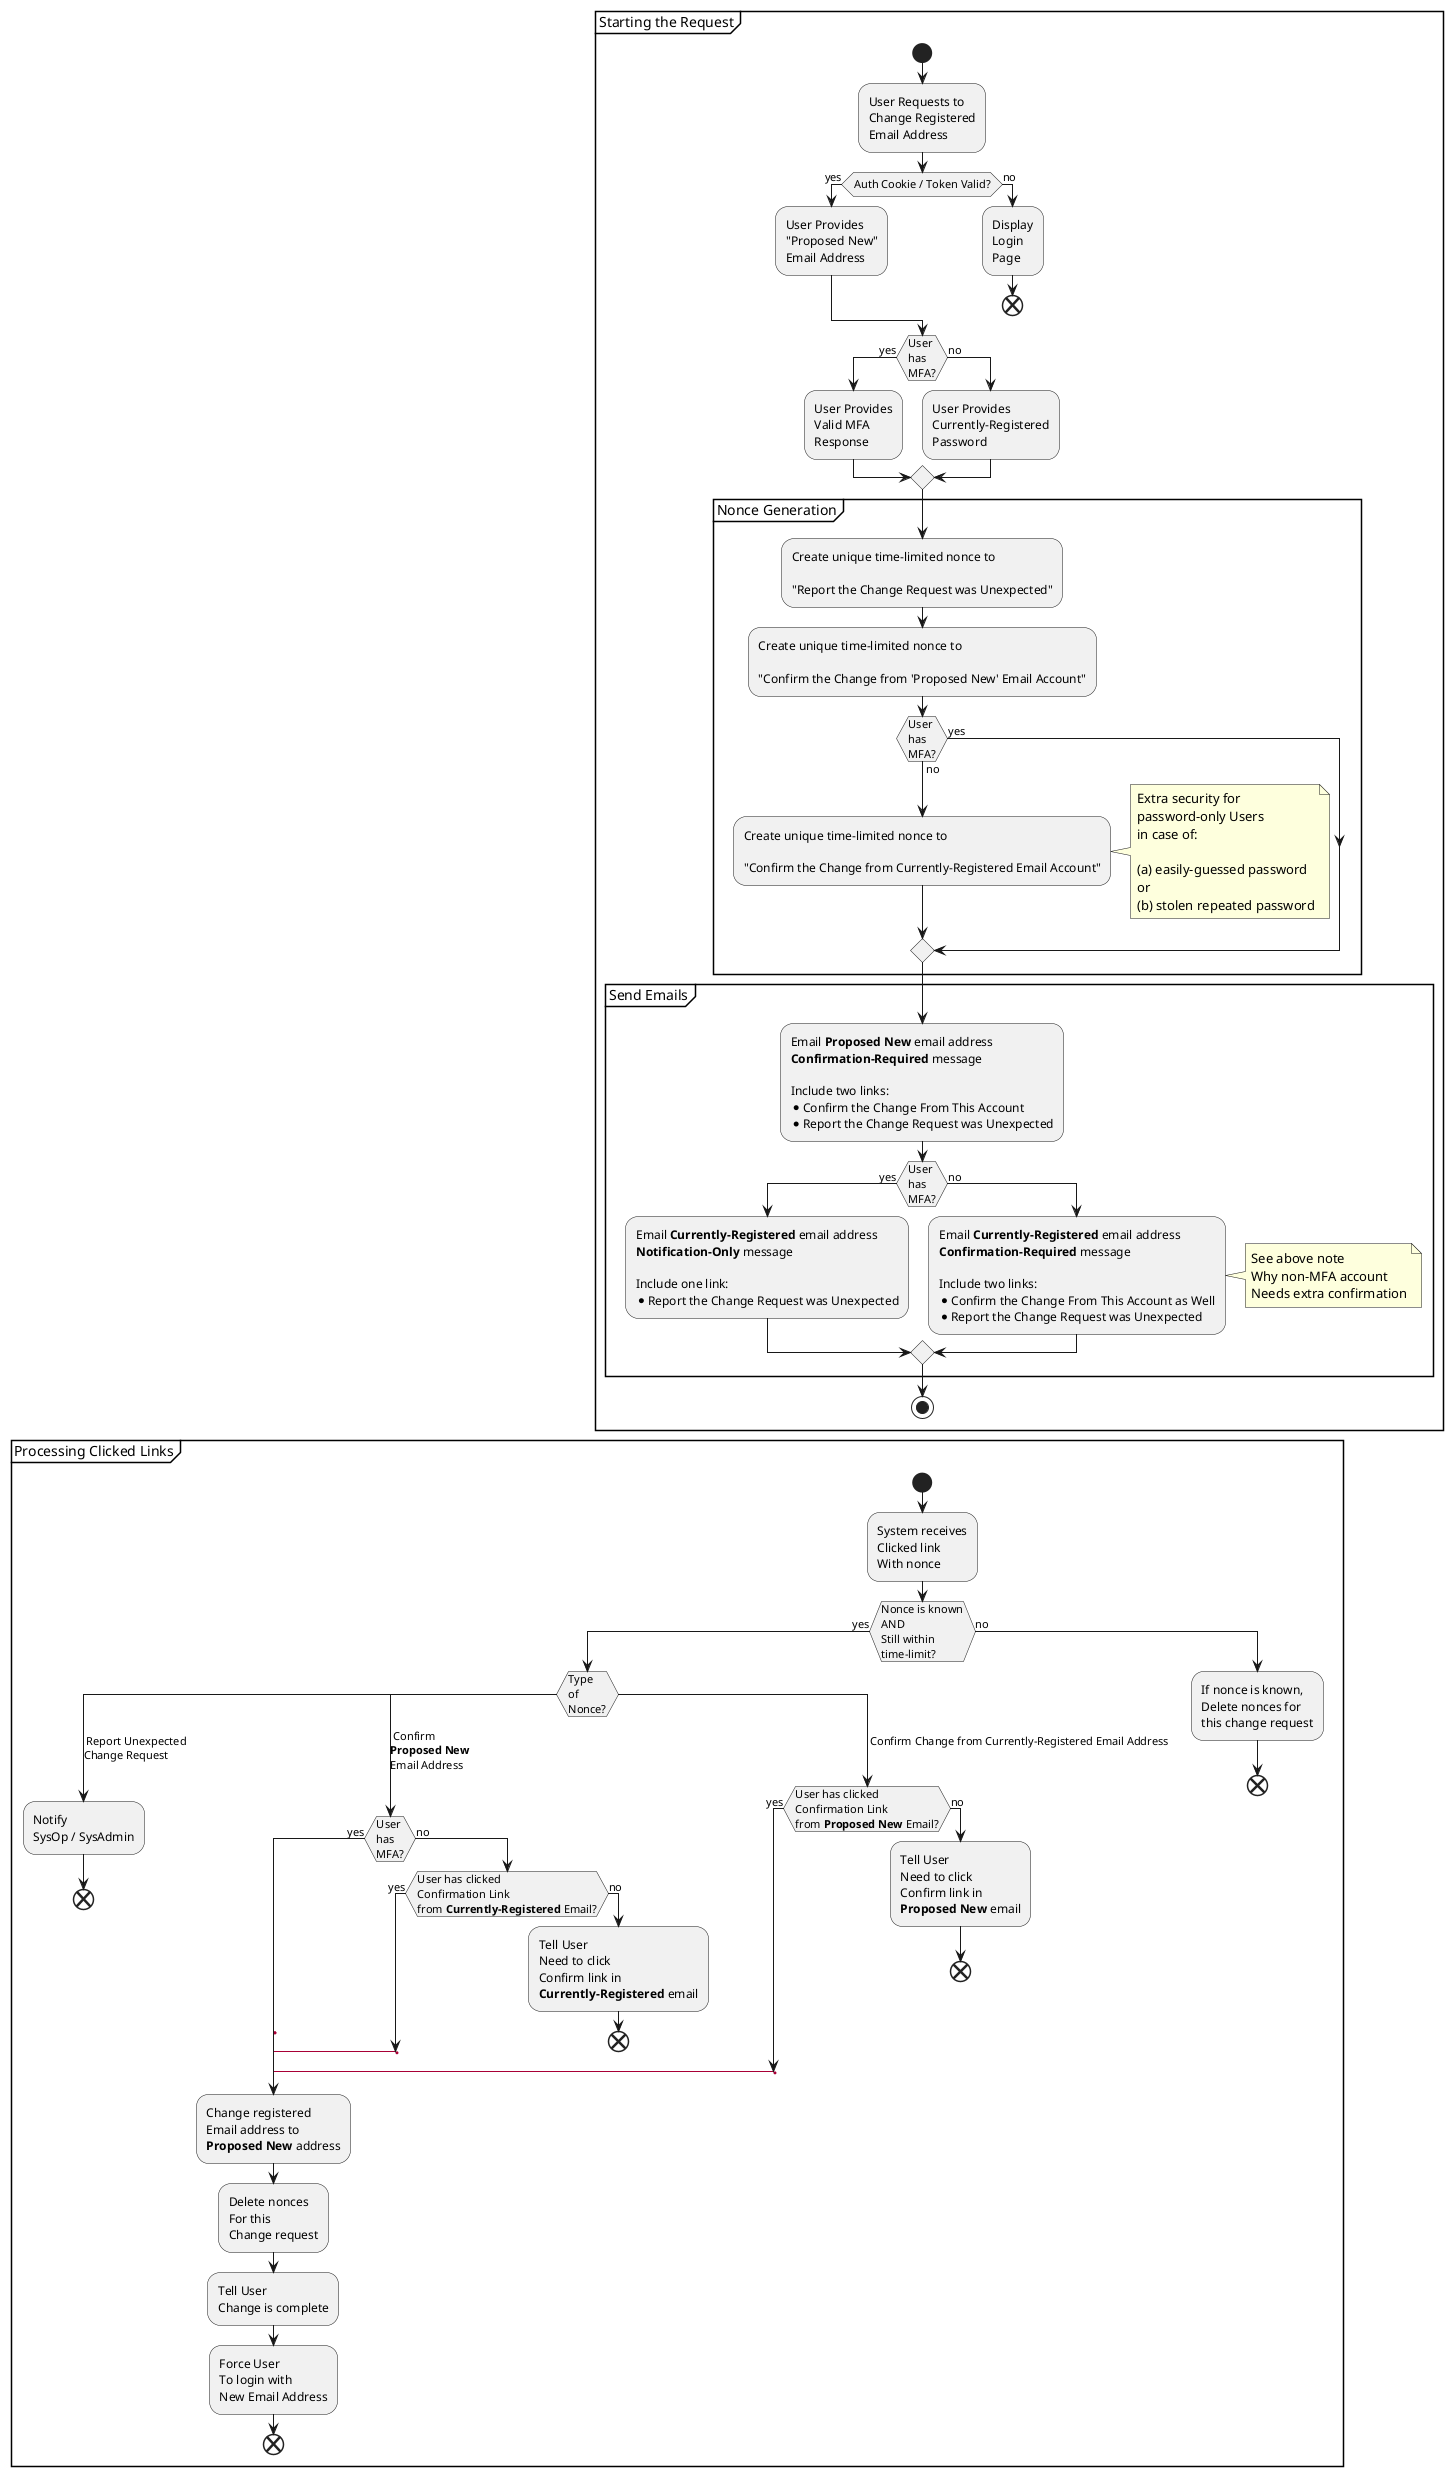 'Written using PlantUML.com Activity Diagram syntax
@startuml
group Starting the Request
    start
    :User Requests to\nChange Registered\nEmail Address;

    if (Auth Cookie / Token Valid?) then (yes)
    :User Provides\n"Proposed New"\nEmail Address;
    else (no)
    :Display\nLogin\nPage;
    end
    endif

    if (User\nhas\nMFA?) then (yes)
        :User Provides\nValid MFA\nResponse;
    else (no)
        :User Provides\nCurrently-Registered\nPassword;
    endif

    partition "Nonce Generation" {
        :Create unique time-limited nonce to\n\n"Report the Change Request was Unexpected";
        :Create unique time-limited nonce to\n\n"Confirm the Change from 'Proposed New' Email Account";
        
        if (User\nhas\nMFA?) then (yes)
        else (no)
            :Create unique time-limited nonce to\n\n"Confirm the Change from Currently-Registered Email Account";
            note right
                Extra security for 
                password-only Users 
                in case of:
                
                (a) easily-guessed password
                or
                (b) stolen repeated password
            end note
        endif
    }
    partition "Send Emails" {
        :Email **Proposed New** email address 
        **Confirmation-Required** message

        Include two links:
        * Confirm the Change From This Account
        * Report the Change Request was Unexpected;

        if (User\nhas\nMFA?) then (yes)
            :Email **Currently-Registered** email address
            **Notification-Only** message
            
            Include one link:
            * Report the Change Request was Unexpected;
        else (no)
            :Email **Currently-Registered** email address 
            **Confirmation-Required** message

            Include two links:
            * Confirm the Change From This Account as Well
            * Report the Change Request was Unexpected;

            note right
                See above note
                Why non-MFA account
                Needs extra confirmation
            end note
        endif
    }
    stop
end group

group "Processing Clicked Links"
    start
    :System receives
    Clicked link
    With nonce;
    if (Nonce is known\nAND\nStill within\ntime-limit?) then (yes)
        switch (Type\nof\nNonce?)
        case ( Report Unexpected\nChange Request )
            :Notify
            SysOp / SysAdmin;
            end
        case ( Confirm\n**Proposed New**\nEmail Address )
            if (User\nhas\nMFA?) then (yes)
                label sp_lab5
                label sp_lab4
                label sp_lab3
                label sp_lab2
                label sp_lab1
                label sp_lab0
                'real label
                label complete_change
                :Change registered
                Email address to
                **Proposed New** address;
                :Delete nonces
                For this
                Change request;
                :Tell User
                Change is complete;
                :Force User
                To login with
                New Email Address;
                end
            else (no)
                if (User has clicked\nConfirmation Link\nfrom **Currently-Registered** Email?) then (yes)
                    label sp_lab10
                    label sp_lab11
                    label sp_lab12
                    label sp_lab13
                    goto sp_lab0
                else (no)
                    :Tell User
                    Need to click
                    Confirm link in
                    **Currently-Registered** email;
                    end
                endif
            endif
        case ( Confirm Change from Currently-Registered Email Address )
            if (User has clicked\nConfirmation Link\nfrom **Proposed New** Email?) then (yes)
                label sp_lab20
                label sp_lab21
                label sp_lab22
                label sp_lab23
                label sp_lab24
                label sp_lab25
                label sp_lab26
                goto sp_lab0
            else (no)
                :Tell User
                Need to click
                Confirm link in
                **Proposed New** email;
                end
            endif
        endswitch
    else (no)
        :If nonce is known,
        Delete nonces for
        this change request;
        end
    endif
end group
@enduml